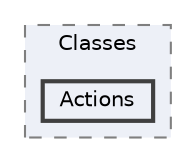 digraph "Actions"
{
 // INTERACTIVE_SVG=YES
 // LATEX_PDF_SIZE
  bgcolor="transparent";
  edge [fontname=Helvetica,fontsize=10,labelfontname=Helvetica,labelfontsize=10];
  node [fontname=Helvetica,fontsize=10,shape=box,height=0.2,width=0.4];
  compound=true
  subgraph clusterdir_58ee3d7d5042bd001a8353b8ed6e5782 {
    graph [ bgcolor="#edf0f7", pencolor="grey50", label="Classes", fontname=Helvetica,fontsize=10 style="filled,dashed", URL="dir_58ee3d7d5042bd001a8353b8ed6e5782.html",tooltip=""]
  dir_a0336d6d304e21f5dce76f90716a6efd [label="Actions", fillcolor="#edf0f7", color="grey25", style="filled,bold", URL="dir_a0336d6d304e21f5dce76f90716a6efd.html",tooltip=""];
  }
}
